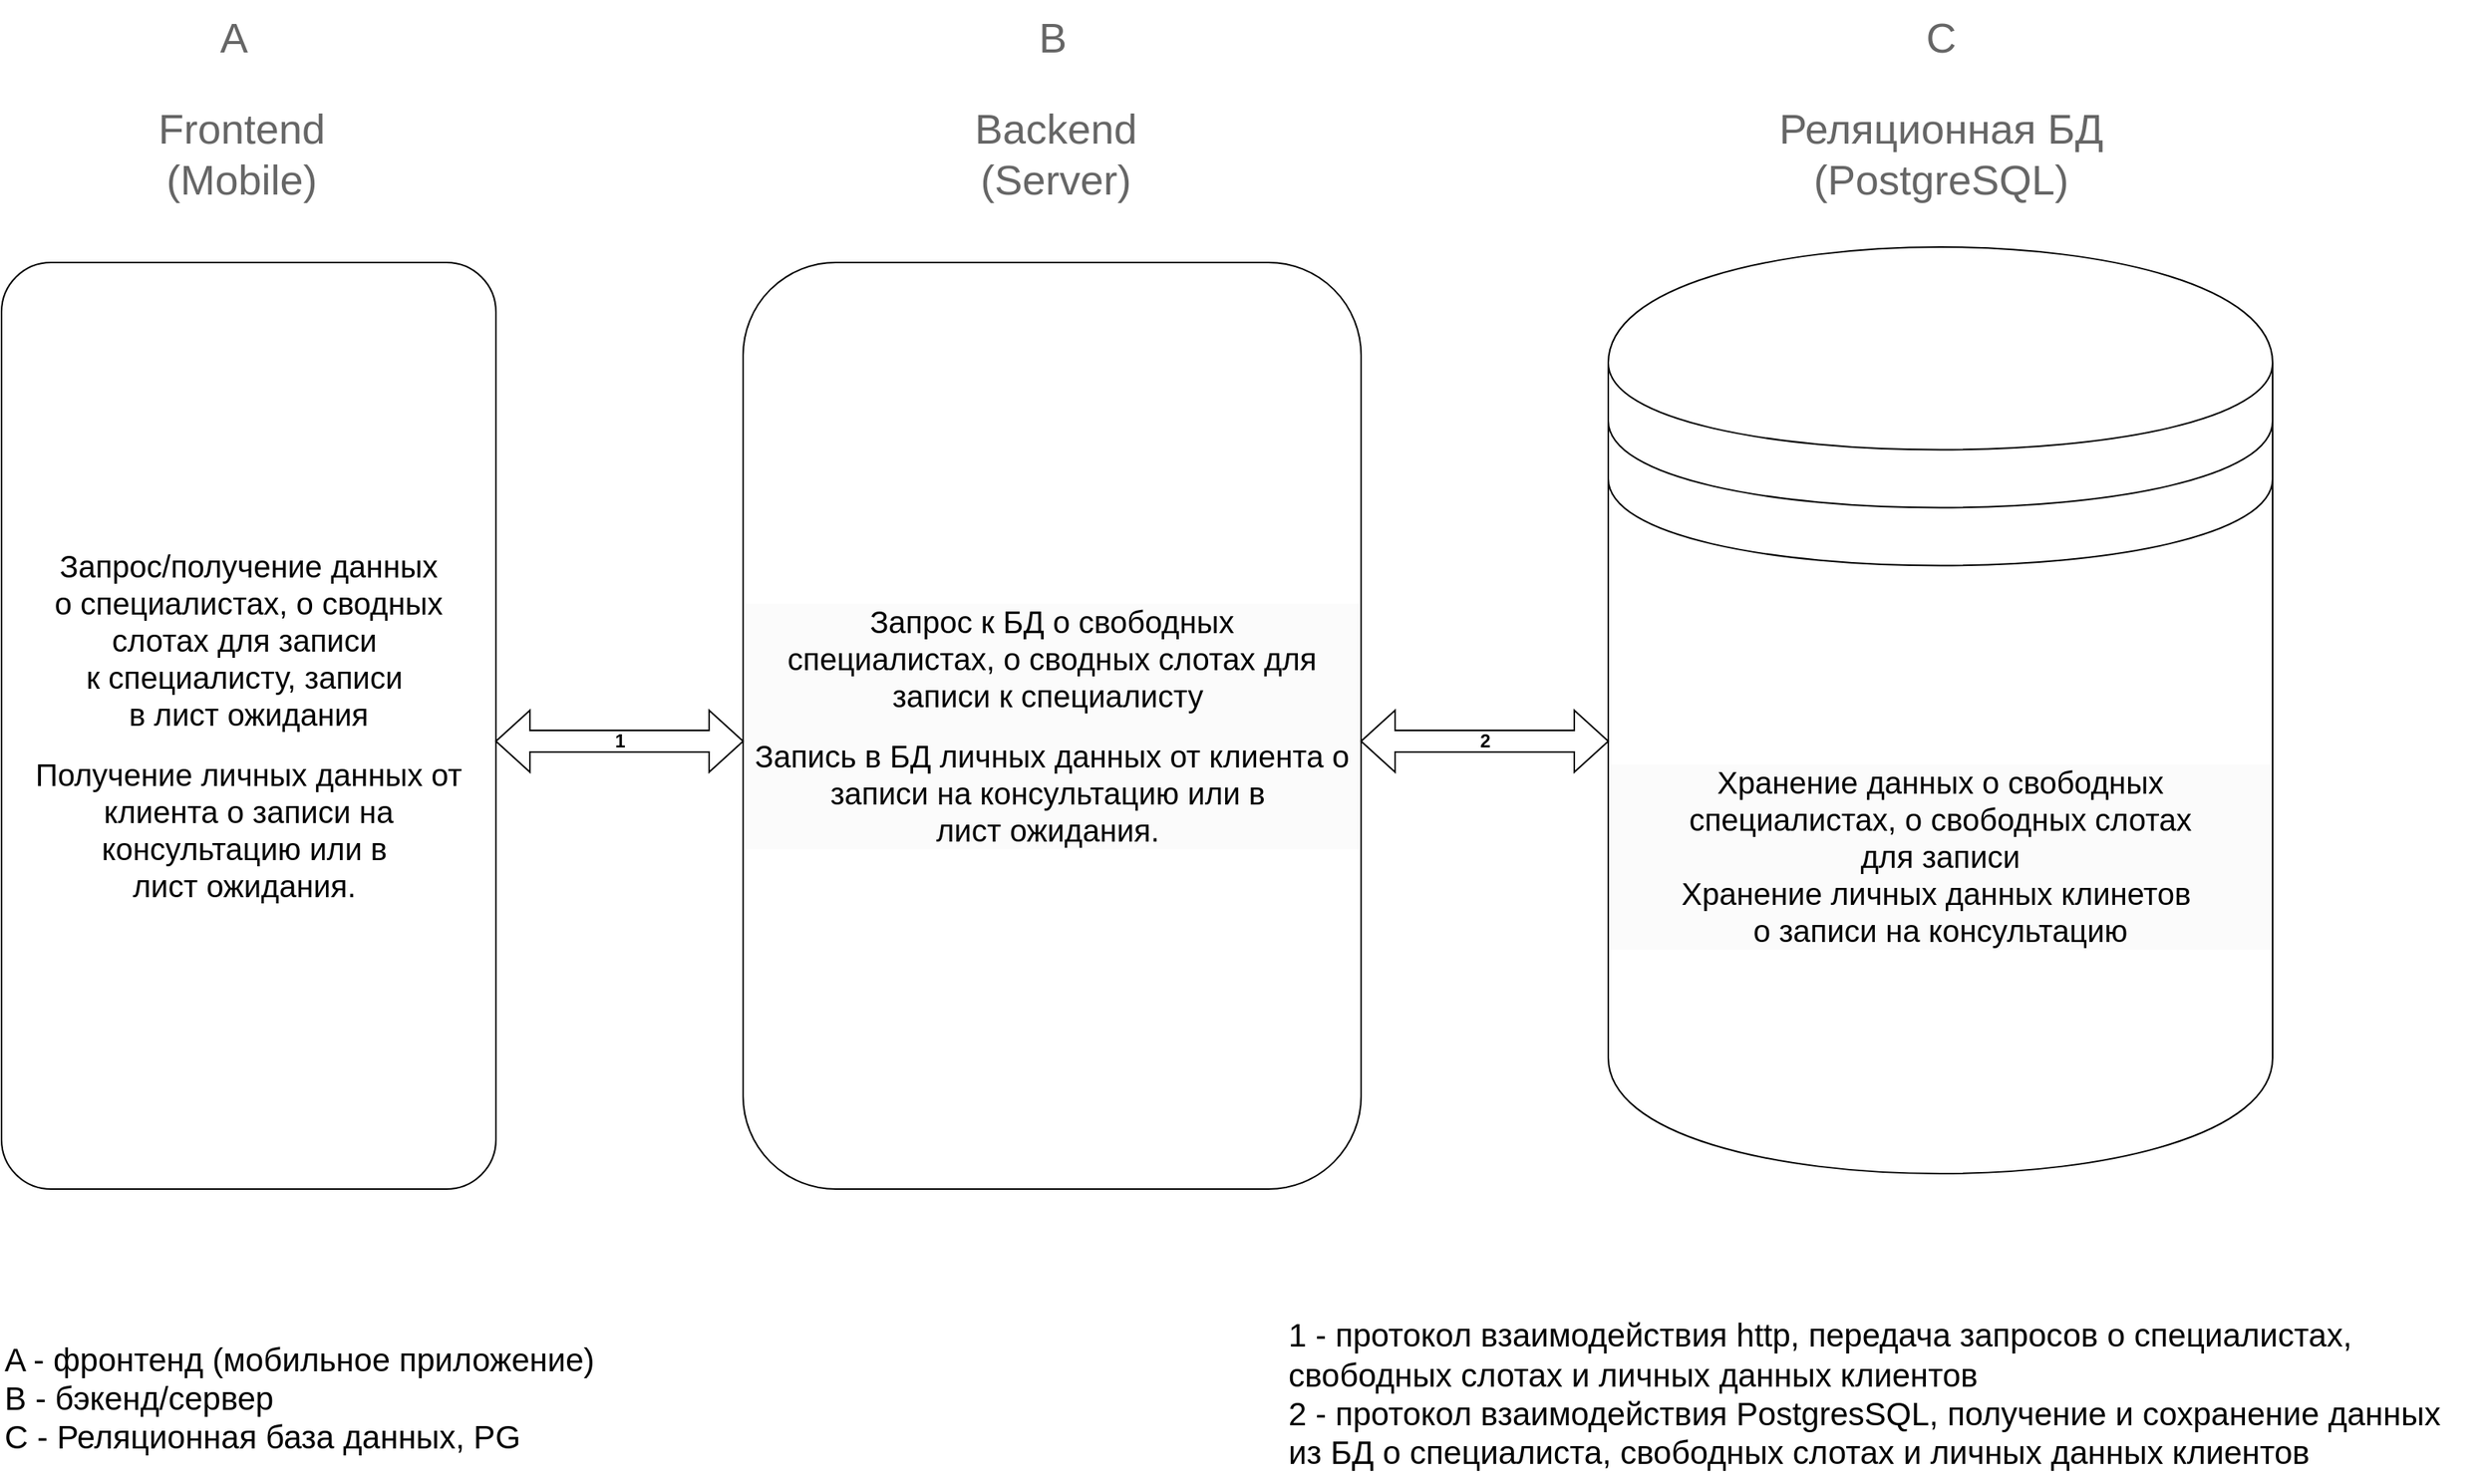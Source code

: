 <mxfile version="24.8.4">
  <diagram name="Страница — 1" id="Kdd7FHpQfluU28gKpMz8">
    <mxGraphModel dx="1290" dy="565" grid="1" gridSize="10" guides="1" tooltips="1" connect="1" arrows="1" fold="1" page="1" pageScale="1" pageWidth="827" pageHeight="1169" math="0" shadow="0">
      <root>
        <mxCell id="0" />
        <mxCell id="1" parent="0" />
        <mxCell id="vq08sh9YEy4ZWM3liJOL-1" value="&lt;div&gt;&lt;font style=&quot;font-size: 20px;&quot;&gt;Запрос/получение данных&lt;/font&gt;&lt;/div&gt;&lt;div&gt;&lt;font style=&quot;font-size: 20px;&quot;&gt;о специалистах,&amp;nbsp;&lt;/font&gt;&lt;span style=&quot;background-color: initial; font-size: 20px;&quot;&gt;о сводных слотах для записи&amp;nbsp;&lt;/span&gt;&lt;/div&gt;&lt;div&gt;&lt;font style=&quot;font-size: 20px;&quot;&gt;к специалисту, записи&amp;nbsp;&lt;/font&gt;&lt;/div&gt;&lt;div&gt;&lt;span style=&quot;font-size: 20px; background-color: initial;&quot;&gt;в лист ожидания&lt;/span&gt;&lt;/div&gt;&lt;div&gt;&lt;br&gt;&lt;/div&gt;&lt;div&gt;&lt;font style=&quot;font-size: 20px;&quot;&gt;Получение личных данных от клиента о записи на консультацию или в&amp;nbsp;&lt;/font&gt;&lt;/div&gt;&lt;div&gt;&lt;font style=&quot;font-size: 20px;&quot;&gt;лист ожидания.&amp;nbsp;&lt;/font&gt;&lt;/div&gt;" style="rounded=1;whiteSpace=wrap;html=1;arcSize=10;" parent="1" vertex="1">
          <mxGeometry x="80" y="360" width="320" height="600" as="geometry" />
        </mxCell>
        <mxCell id="vq08sh9YEy4ZWM3liJOL-3" value="&lt;br&gt;&lt;div style=&quot;forced-color-adjust: none; color: rgb(0, 0, 0); font-family: Helvetica; font-size: 12px; font-style: normal; font-variant-ligatures: normal; font-variant-caps: normal; font-weight: 400; letter-spacing: normal; orphans: 2; text-align: center; text-indent: 0px; text-transform: none; widows: 2; word-spacing: 0px; -webkit-text-stroke-width: 0px; white-space: normal; background-color: rgb(251, 251, 251); text-decoration-thickness: initial; text-decoration-style: initial; text-decoration-color: initial;&quot;&gt;&lt;font style=&quot;forced-color-adjust: none; font-size: 20px;&quot;&gt;Запрос к БД о свободных специалистах,&amp;nbsp;&lt;/font&gt;&lt;font style=&quot;font-size: 20px;&quot;&gt;о&lt;/font&gt;&lt;span style=&quot;font-size: 20px;&quot;&gt;&amp;nbsp;сводных слотах для записи&amp;nbsp;&lt;/span&gt;&lt;span style=&quot;font-size: 20px;&quot;&gt;к специалисту&amp;nbsp;&lt;/span&gt;&lt;/div&gt;&lt;div style=&quot;forced-color-adjust: none; color: rgb(0, 0, 0); font-family: Helvetica; font-size: 12px; font-style: normal; font-variant-ligatures: normal; font-variant-caps: normal; font-weight: 400; letter-spacing: normal; orphans: 2; text-align: center; text-indent: 0px; text-transform: none; widows: 2; word-spacing: 0px; -webkit-text-stroke-width: 0px; white-space: normal; background-color: rgb(251, 251, 251); text-decoration-thickness: initial; text-decoration-style: initial; text-decoration-color: initial;&quot;&gt;&lt;br style=&quot;forced-color-adjust: none;&quot;&gt;&lt;/div&gt;&lt;div style=&quot;forced-color-adjust: none; color: rgb(0, 0, 0); font-family: Helvetica; font-size: 12px; font-style: normal; font-variant-ligatures: normal; font-variant-caps: normal; font-weight: 400; letter-spacing: normal; orphans: 2; text-align: center; text-indent: 0px; text-transform: none; widows: 2; word-spacing: 0px; -webkit-text-stroke-width: 0px; white-space: normal; background-color: rgb(251, 251, 251); text-decoration-thickness: initial; text-decoration-style: initial; text-decoration-color: initial;&quot;&gt;&lt;font style=&quot;forced-color-adjust: none; font-size: 20px;&quot;&gt;Запись в БД личных данных от клиента о записи на консультацию или в&amp;nbsp;&lt;/font&gt;&lt;/div&gt;&lt;div style=&quot;forced-color-adjust: none; color: rgb(0, 0, 0); font-family: Helvetica; font-size: 12px; font-style: normal; font-variant-ligatures: normal; font-variant-caps: normal; font-weight: 400; letter-spacing: normal; orphans: 2; text-align: center; text-indent: 0px; text-transform: none; widows: 2; word-spacing: 0px; -webkit-text-stroke-width: 0px; white-space: normal; background-color: rgb(251, 251, 251); text-decoration-thickness: initial; text-decoration-style: initial; text-decoration-color: initial;&quot;&gt;&lt;font style=&quot;forced-color-adjust: none; font-size: 20px;&quot;&gt;лист ожидания.&amp;nbsp;&lt;/font&gt;&lt;/div&gt;&lt;div&gt;&lt;br&gt;&lt;/div&gt;" style="rounded=1;whiteSpace=wrap;html=1;align=center;" parent="1" vertex="1">
          <mxGeometry x="560" y="360" width="400" height="600" as="geometry" />
        </mxCell>
        <mxCell id="vq08sh9YEy4ZWM3liJOL-4" value="&lt;br&gt;&lt;div style=&quot;forced-color-adjust: none; color: rgb(0, 0, 0); font-family: Helvetica; font-style: normal; font-variant-ligatures: normal; font-variant-caps: normal; font-weight: 400; letter-spacing: normal; orphans: 2; text-align: center; text-indent: 0px; text-transform: none; widows: 2; word-spacing: 0px; -webkit-text-stroke-width: 0px; white-space: normal; text-decoration-thickness: initial; text-decoration-style: initial; text-decoration-color: initial; background-color: rgb(251, 251, 251);&quot;&gt;&lt;span style=&quot;font-size: 20px;&quot;&gt;Хранение данных о свободных специалистах,&lt;/span&gt;&lt;span style=&quot;font-size: 20px;&quot;&gt;&amp;nbsp;о свободных слотах&lt;/span&gt;&lt;/div&gt;&lt;div style=&quot;forced-color-adjust: none; color: rgb(0, 0, 0); font-family: Helvetica; font-style: normal; font-variant-ligatures: normal; font-variant-caps: normal; font-weight: 400; letter-spacing: normal; orphans: 2; text-align: center; text-indent: 0px; text-transform: none; widows: 2; word-spacing: 0px; -webkit-text-stroke-width: 0px; white-space: normal; text-decoration-thickness: initial; text-decoration-style: initial; text-decoration-color: initial; background-color: rgb(251, 251, 251);&quot;&gt;&lt;span style=&quot;font-size: 20px;&quot;&gt;для записи&lt;/span&gt;&lt;/div&gt;&lt;div style=&quot;forced-color-adjust: none; color: rgb(0, 0, 0); font-family: Helvetica; font-style: normal; font-variant-ligatures: normal; font-variant-caps: normal; font-weight: 400; letter-spacing: normal; orphans: 2; text-align: center; text-indent: 0px; text-transform: none; widows: 2; word-spacing: 0px; -webkit-text-stroke-width: 0px; white-space: normal; text-decoration-thickness: initial; text-decoration-style: initial; text-decoration-color: initial; background-color: rgb(251, 251, 251);&quot;&gt;&lt;span style=&quot;font-size: 20px;&quot;&gt;Хранение личных данных клинетов&amp;nbsp;&lt;/span&gt;&lt;/div&gt;&lt;div style=&quot;forced-color-adjust: none; color: rgb(0, 0, 0); font-family: Helvetica; font-style: normal; font-variant-ligatures: normal; font-variant-caps: normal; font-weight: 400; letter-spacing: normal; orphans: 2; text-align: center; text-indent: 0px; text-transform: none; widows: 2; word-spacing: 0px; -webkit-text-stroke-width: 0px; white-space: normal; text-decoration-thickness: initial; text-decoration-style: initial; text-decoration-color: initial; background-color: rgb(251, 251, 251);&quot;&gt;&lt;span style=&quot;font-size: 20px;&quot;&gt;о записи на консультацию&lt;/span&gt;&lt;/div&gt;&lt;div&gt;&lt;br&gt;&lt;/div&gt;" style="shape=datastore;whiteSpace=wrap;html=1;" parent="1" vertex="1">
          <mxGeometry x="1120" y="350" width="430" height="600" as="geometry" />
        </mxCell>
        <mxCell id="vq08sh9YEy4ZWM3liJOL-5" value="&lt;font color=&quot;#666666&quot; style=&quot;font-size: 27px;&quot;&gt;Frontend&lt;/font&gt;&lt;div style=&quot;font-size: 27px;&quot;&gt;&lt;font color=&quot;#666666&quot; style=&quot;font-size: 27px;&quot;&gt;(Mobile)&lt;/font&gt;&lt;/div&gt;" style="text;html=1;align=center;verticalAlign=middle;resizable=0;points=[];autosize=1;strokeColor=none;fillColor=none;" parent="1" vertex="1">
          <mxGeometry x="170" y="250" width="130" height="80" as="geometry" />
        </mxCell>
        <mxCell id="vq08sh9YEy4ZWM3liJOL-6" value="&lt;font color=&quot;#666666&quot;&gt;&lt;span style=&quot;font-size: 27px;&quot;&gt;Backend&lt;/span&gt;&lt;/font&gt;&lt;br&gt;&lt;div style=&quot;font-size: 27px;&quot;&gt;&lt;font color=&quot;#666666&quot; style=&quot;font-size: 27px;&quot;&gt;(Server)&lt;/font&gt;&lt;/div&gt;" style="text;html=1;align=center;verticalAlign=middle;resizable=0;points=[];autosize=1;strokeColor=none;fillColor=none;" parent="1" vertex="1">
          <mxGeometry x="697" y="250" width="130" height="80" as="geometry" />
        </mxCell>
        <mxCell id="vq08sh9YEy4ZWM3liJOL-7" value="&lt;font color=&quot;#666666&quot;&gt;&lt;span style=&quot;font-size: 27px;&quot;&gt;Реляционная БД&lt;/span&gt;&lt;/font&gt;&lt;div&gt;&lt;font color=&quot;#666666&quot;&gt;&lt;span style=&quot;font-size: 27px;&quot;&gt;(PostgreSQL)&lt;/span&gt;&lt;/font&gt;&lt;/div&gt;" style="text;html=1;align=center;verticalAlign=middle;resizable=0;points=[];autosize=1;strokeColor=none;fillColor=none;" parent="1" vertex="1">
          <mxGeometry x="1215" y="250" width="240" height="80" as="geometry" />
        </mxCell>
        <mxCell id="vq08sh9YEy4ZWM3liJOL-9" value="&lt;font color=&quot;#666666&quot;&gt;&lt;span style=&quot;font-size: 27px;&quot;&gt;A&lt;/span&gt;&lt;/font&gt;" style="text;html=1;align=center;verticalAlign=middle;resizable=0;points=[];autosize=1;strokeColor=none;fillColor=none;" parent="1" vertex="1">
          <mxGeometry x="210" y="190" width="40" height="50" as="geometry" />
        </mxCell>
        <mxCell id="vq08sh9YEy4ZWM3liJOL-10" value="&lt;font color=&quot;#666666&quot;&gt;&lt;span style=&quot;font-size: 27px;&quot;&gt;B&lt;/span&gt;&lt;/font&gt;" style="text;html=1;align=center;verticalAlign=middle;resizable=0;points=[];autosize=1;strokeColor=none;fillColor=none;" parent="1" vertex="1">
          <mxGeometry x="740" y="190" width="40" height="50" as="geometry" />
        </mxCell>
        <mxCell id="vq08sh9YEy4ZWM3liJOL-11" value="&lt;font color=&quot;#666666&quot;&gt;&lt;span style=&quot;font-size: 27px;&quot;&gt;C&lt;/span&gt;&lt;/font&gt;" style="text;html=1;align=center;verticalAlign=middle;resizable=0;points=[];autosize=1;strokeColor=none;fillColor=none;" parent="1" vertex="1">
          <mxGeometry x="1315" y="190" width="40" height="50" as="geometry" />
        </mxCell>
        <mxCell id="vq08sh9YEy4ZWM3liJOL-12" value="1" style="html=1;shadow=0;dashed=0;align=center;verticalAlign=middle;shape=mxgraph.arrows2.twoWayArrow;dy=0.65;dx=22;fontStyle=1" parent="1" vertex="1">
          <mxGeometry x="400" y="650" width="160" height="40" as="geometry" />
        </mxCell>
        <mxCell id="vq08sh9YEy4ZWM3liJOL-13" value="2" style="html=1;shadow=0;dashed=0;align=center;verticalAlign=middle;shape=mxgraph.arrows2.twoWayArrow;dy=0.65;dx=22;fontStyle=1" parent="1" vertex="1">
          <mxGeometry x="960" y="650" width="160" height="40" as="geometry" />
        </mxCell>
        <mxCell id="vq08sh9YEy4ZWM3liJOL-16" value="&lt;font style=&quot;font-size: 21px;&quot;&gt;A - фронтенд (мобильное приложение)&lt;/font&gt;&lt;div style=&quot;font-size: 21px;&quot;&gt;&lt;font style=&quot;font-size: 21px;&quot;&gt;B - бэкенд/сервер&lt;/font&gt;&lt;/div&gt;&lt;div style=&quot;font-size: 21px;&quot;&gt;&lt;font style=&quot;font-size: 21px;&quot;&gt;C - Реляционная база данных, PG&lt;/font&gt;&lt;/div&gt;" style="text;html=1;align=left;verticalAlign=middle;resizable=0;points=[];autosize=1;strokeColor=none;fillColor=none;" parent="1" vertex="1">
          <mxGeometry x="80" y="1050" width="410" height="90" as="geometry" />
        </mxCell>
        <mxCell id="vq08sh9YEy4ZWM3liJOL-17" value="&lt;br&gt;&lt;div&gt;&lt;span style=&quot;font-size: 21px;&quot;&gt;1 - протокол взаимодействия http, передача запросов о специалистах,&amp;nbsp;&lt;/span&gt;&lt;/div&gt;&lt;div&gt;&lt;span style=&quot;font-size: 21px;&quot;&gt;свободных слотах и личных данных клиентов&lt;/span&gt;&lt;/div&gt;&lt;div&gt;&lt;span style=&quot;font-size: 21px;&quot;&gt;2 - протокол взаимодействия PostgresSQL, получение и сохранение данных&amp;nbsp;&lt;/span&gt;&lt;/div&gt;&lt;div&gt;&lt;span style=&quot;font-size: 21px;&quot;&gt;из БД о специалиста, свободных слотах и личных данных клиентов&lt;/span&gt;&lt;/div&gt;" style="text;html=1;align=left;verticalAlign=middle;resizable=0;points=[];autosize=1;strokeColor=none;fillColor=none;" parent="1" vertex="1">
          <mxGeometry x="911" y="1020" width="780" height="130" as="geometry" />
        </mxCell>
      </root>
    </mxGraphModel>
  </diagram>
</mxfile>
